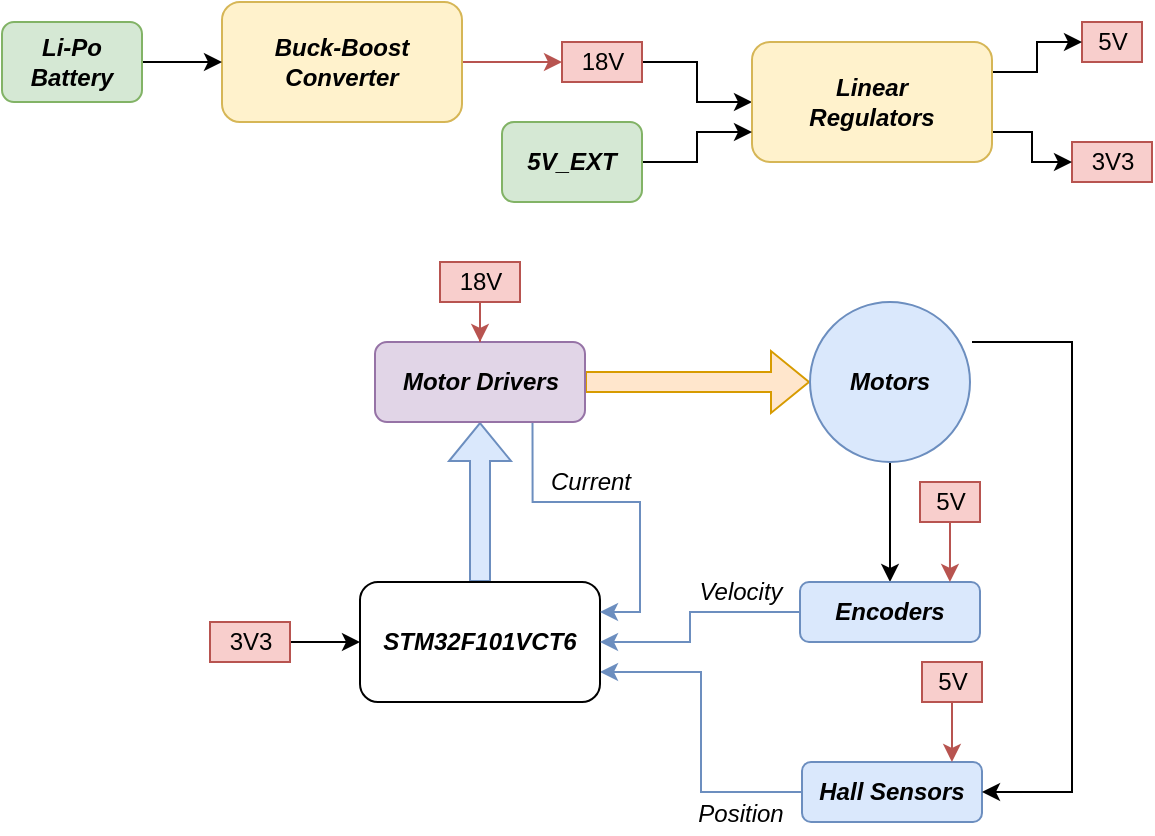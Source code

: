 <mxfile version="19.0.3" type="device"><diagram id="OtpnQ3v5paAXEgL-vGTU" name="Page-1"><mxGraphModel dx="865" dy="541" grid="1" gridSize="10" guides="1" tooltips="1" connect="1" arrows="1" fold="1" page="1" pageScale="1" pageWidth="850" pageHeight="1100" math="0" shadow="0"><root><mxCell id="0"/><mxCell id="1" parent="0"/><mxCell id="BuxOXB9Zte1jvX-gmjv_-124" style="edgeStyle=orthogonalEdgeStyle;rounded=0;orthogonalLoop=1;jettySize=auto;html=1;fillColor=#f8cecc;strokeColor=#b85450;" edge="1" parent="1" source="BuxOXB9Zte1jvX-gmjv_-126"><mxGeometry relative="1" as="geometry"><mxPoint x="290" y="60" as="targetPoint"/></mxGeometry></mxCell><mxCell id="BuxOXB9Zte1jvX-gmjv_-126" value="&lt;i&gt;&lt;b&gt;Buck-Boost Converter&lt;/b&gt;&lt;/i&gt;" style="rounded=1;whiteSpace=wrap;html=1;fillColor=#fff2cc;strokeColor=#d6b656;" vertex="1" parent="1"><mxGeometry x="120" y="30" width="120" height="60" as="geometry"/></mxCell><mxCell id="BuxOXB9Zte1jvX-gmjv_-127" style="edgeStyle=orthogonalEdgeStyle;rounded=0;orthogonalLoop=1;jettySize=auto;html=1;exitX=1;exitY=0.5;exitDx=0;exitDy=0;entryX=0;entryY=0.5;entryDx=0;entryDy=0;" edge="1" parent="1" source="BuxOXB9Zte1jvX-gmjv_-128" target="BuxOXB9Zte1jvX-gmjv_-126"><mxGeometry relative="1" as="geometry"/></mxCell><mxCell id="BuxOXB9Zte1jvX-gmjv_-128" value="&lt;b&gt;&lt;i&gt;Li-Po Battery&lt;/i&gt;&lt;/b&gt;" style="rounded=1;whiteSpace=wrap;html=1;fillColor=#d5e8d4;strokeColor=#82b366;" vertex="1" parent="1"><mxGeometry x="10" y="40" width="70" height="40" as="geometry"/></mxCell><mxCell id="BuxOXB9Zte1jvX-gmjv_-129" value="5V" style="text;html=1;align=center;verticalAlign=middle;resizable=0;points=[];autosize=1;strokeColor=#b85450;fillColor=#f8cecc;" vertex="1" parent="1"><mxGeometry x="550" y="40" width="30" height="20" as="geometry"/></mxCell><mxCell id="BuxOXB9Zte1jvX-gmjv_-142" style="edgeStyle=orthogonalEdgeStyle;rounded=0;orthogonalLoop=1;jettySize=auto;html=1;entryX=0;entryY=0.5;entryDx=0;entryDy=0;" edge="1" parent="1" source="BuxOXB9Zte1jvX-gmjv_-130" target="BuxOXB9Zte1jvX-gmjv_-132"><mxGeometry relative="1" as="geometry"/></mxCell><mxCell id="BuxOXB9Zte1jvX-gmjv_-130" value="18V" style="text;html=1;align=center;verticalAlign=middle;resizable=0;points=[];autosize=1;strokeColor=#b85450;fillColor=#f8cecc;" vertex="1" parent="1"><mxGeometry x="290" y="50" width="40" height="20" as="geometry"/></mxCell><mxCell id="BuxOXB9Zte1jvX-gmjv_-131" value="3V3" style="text;html=1;align=center;verticalAlign=middle;resizable=0;points=[];autosize=1;strokeColor=#b85450;fillColor=#f8cecc;" vertex="1" parent="1"><mxGeometry x="545" y="100" width="40" height="20" as="geometry"/></mxCell><mxCell id="BuxOXB9Zte1jvX-gmjv_-143" style="edgeStyle=orthogonalEdgeStyle;rounded=0;orthogonalLoop=1;jettySize=auto;html=1;exitX=1;exitY=0.75;exitDx=0;exitDy=0;" edge="1" parent="1" source="BuxOXB9Zte1jvX-gmjv_-132" target="BuxOXB9Zte1jvX-gmjv_-131"><mxGeometry relative="1" as="geometry"/></mxCell><mxCell id="BuxOXB9Zte1jvX-gmjv_-144" style="edgeStyle=orthogonalEdgeStyle;rounded=0;orthogonalLoop=1;jettySize=auto;html=1;exitX=1;exitY=0.25;exitDx=0;exitDy=0;" edge="1" parent="1" source="BuxOXB9Zte1jvX-gmjv_-132" target="BuxOXB9Zte1jvX-gmjv_-129"><mxGeometry relative="1" as="geometry"/></mxCell><mxCell id="BuxOXB9Zte1jvX-gmjv_-132" value="&lt;i&gt;&lt;b&gt;Linear &lt;br&gt;Regulators&lt;/b&gt;&lt;/i&gt;" style="rounded=1;whiteSpace=wrap;html=1;fillColor=#fff2cc;strokeColor=#d6b656;" vertex="1" parent="1"><mxGeometry x="385" y="50" width="120" height="60" as="geometry"/></mxCell><mxCell id="BuxOXB9Zte1jvX-gmjv_-141" style="edgeStyle=orthogonalEdgeStyle;rounded=0;orthogonalLoop=1;jettySize=auto;html=1;entryX=0;entryY=0.75;entryDx=0;entryDy=0;" edge="1" parent="1" source="BuxOXB9Zte1jvX-gmjv_-134" target="BuxOXB9Zte1jvX-gmjv_-132"><mxGeometry relative="1" as="geometry"/></mxCell><mxCell id="BuxOXB9Zte1jvX-gmjv_-134" value="&lt;b&gt;&lt;i&gt;5V_EXT&lt;/i&gt;&lt;/b&gt;" style="rounded=1;whiteSpace=wrap;html=1;fillColor=#d5e8d4;strokeColor=#82b366;" vertex="1" parent="1"><mxGeometry x="260" y="90" width="70" height="40" as="geometry"/></mxCell><mxCell id="BuxOXB9Zte1jvX-gmjv_-145" style="edgeStyle=orthogonalEdgeStyle;rounded=0;orthogonalLoop=1;jettySize=auto;html=1;entryX=1;entryY=0.75;entryDx=0;entryDy=0;fillColor=#dae8fc;strokeColor=#6c8ebf;" edge="1" parent="1" source="BuxOXB9Zte1jvX-gmjv_-146" target="BuxOXB9Zte1jvX-gmjv_-148"><mxGeometry relative="1" as="geometry"/></mxCell><mxCell id="BuxOXB9Zte1jvX-gmjv_-146" value="&lt;b&gt;&lt;i&gt;Hall Sensors&lt;/i&gt;&lt;/b&gt;" style="rounded=1;whiteSpace=wrap;html=1;fillColor=#dae8fc;strokeColor=#6c8ebf;" vertex="1" parent="1"><mxGeometry x="410" y="410" width="90" height="30" as="geometry"/></mxCell><mxCell id="BuxOXB9Zte1jvX-gmjv_-147" style="edgeStyle=orthogonalEdgeStyle;rounded=0;orthogonalLoop=1;jettySize=auto;html=1;exitX=0.5;exitY=0;exitDx=0;exitDy=0;entryX=0.5;entryY=1;entryDx=0;entryDy=0;shape=flexArrow;fillColor=#dae8fc;strokeColor=#6c8ebf;" edge="1" parent="1" source="BuxOXB9Zte1jvX-gmjv_-148" target="BuxOXB9Zte1jvX-gmjv_-151"><mxGeometry relative="1" as="geometry"/></mxCell><mxCell id="BuxOXB9Zte1jvX-gmjv_-148" value="&lt;b&gt;&lt;i&gt;STM32F101VCT6&lt;/i&gt;&lt;/b&gt;" style="rounded=1;whiteSpace=wrap;html=1;" vertex="1" parent="1"><mxGeometry x="189" y="320" width="120" height="60" as="geometry"/></mxCell><mxCell id="BuxOXB9Zte1jvX-gmjv_-149" style="edgeStyle=orthogonalEdgeStyle;rounded=0;orthogonalLoop=1;jettySize=auto;html=1;exitX=1;exitY=0.5;exitDx=0;exitDy=0;entryX=0;entryY=0.5;entryDx=0;entryDy=0;shape=flexArrow;fillColor=#ffe6cc;strokeColor=#d79b00;" edge="1" parent="1" source="BuxOXB9Zte1jvX-gmjv_-151" target="BuxOXB9Zte1jvX-gmjv_-154"><mxGeometry relative="1" as="geometry"/></mxCell><mxCell id="BuxOXB9Zte1jvX-gmjv_-150" style="edgeStyle=orthogonalEdgeStyle;rounded=0;orthogonalLoop=1;jettySize=auto;html=1;exitX=0.75;exitY=1;exitDx=0;exitDy=0;entryX=1;entryY=0.25;entryDx=0;entryDy=0;fillColor=#dae8fc;strokeColor=#6c8ebf;" edge="1" parent="1" source="BuxOXB9Zte1jvX-gmjv_-151" target="BuxOXB9Zte1jvX-gmjv_-148"><mxGeometry relative="1" as="geometry"/></mxCell><mxCell id="BuxOXB9Zte1jvX-gmjv_-151" value="&lt;b&gt;&lt;i&gt;Motor Drivers&lt;/i&gt;&lt;/b&gt;" style="rounded=1;whiteSpace=wrap;html=1;fillColor=#e1d5e7;strokeColor=#9673a6;" vertex="1" parent="1"><mxGeometry x="196.5" y="200" width="105" height="40" as="geometry"/></mxCell><mxCell id="BuxOXB9Zte1jvX-gmjv_-152" style="edgeStyle=orthogonalEdgeStyle;rounded=0;orthogonalLoop=1;jettySize=auto;html=1;entryX=0.5;entryY=0;entryDx=0;entryDy=0;" edge="1" parent="1" source="BuxOXB9Zte1jvX-gmjv_-154" target="BuxOXB9Zte1jvX-gmjv_-156"><mxGeometry relative="1" as="geometry"/></mxCell><mxCell id="BuxOXB9Zte1jvX-gmjv_-153" style="edgeStyle=orthogonalEdgeStyle;rounded=0;orthogonalLoop=1;jettySize=auto;html=1;exitX=1;exitY=0.5;exitDx=0;exitDy=0;entryX=1;entryY=0.5;entryDx=0;entryDy=0;" edge="1" parent="1" target="BuxOXB9Zte1jvX-gmjv_-146"><mxGeometry relative="1" as="geometry"><mxPoint x="495.0" y="200" as="sourcePoint"/><Array as="points"><mxPoint x="545" y="200"/><mxPoint x="545" y="425"/></Array></mxGeometry></mxCell><mxCell id="BuxOXB9Zte1jvX-gmjv_-154" value="&lt;b&gt;&lt;i&gt;Motors&lt;/i&gt;&lt;/b&gt;" style="ellipse;whiteSpace=wrap;html=1;aspect=fixed;fillColor=#dae8fc;strokeColor=#6c8ebf;" vertex="1" parent="1"><mxGeometry x="414" y="180" width="80" height="80" as="geometry"/></mxCell><mxCell id="BuxOXB9Zte1jvX-gmjv_-155" style="edgeStyle=orthogonalEdgeStyle;rounded=0;orthogonalLoop=1;jettySize=auto;html=1;entryX=1;entryY=0.5;entryDx=0;entryDy=0;fillColor=#dae8fc;strokeColor=#6c8ebf;" edge="1" parent="1" source="BuxOXB9Zte1jvX-gmjv_-156" target="BuxOXB9Zte1jvX-gmjv_-148"><mxGeometry relative="1" as="geometry"><Array as="points"><mxPoint x="354" y="335"/><mxPoint x="354" y="350"/></Array></mxGeometry></mxCell><mxCell id="BuxOXB9Zte1jvX-gmjv_-156" value="&lt;b&gt;&lt;i&gt;Encoders&lt;/i&gt;&lt;/b&gt;" style="rounded=1;whiteSpace=wrap;html=1;fillColor=#dae8fc;strokeColor=#6c8ebf;" vertex="1" parent="1"><mxGeometry x="409" y="320" width="90" height="30" as="geometry"/></mxCell><mxCell id="BuxOXB9Zte1jvX-gmjv_-157" style="edgeStyle=orthogonalEdgeStyle;rounded=0;orthogonalLoop=1;jettySize=auto;html=1;entryX=0.5;entryY=0;entryDx=0;entryDy=0;fillColor=#f8cecc;strokeColor=#b85450;" edge="1" parent="1" source="BuxOXB9Zte1jvX-gmjv_-158" target="BuxOXB9Zte1jvX-gmjv_-151"><mxGeometry relative="1" as="geometry"/></mxCell><mxCell id="BuxOXB9Zte1jvX-gmjv_-158" value="18V" style="text;html=1;align=center;verticalAlign=middle;resizable=0;points=[];autosize=1;strokeColor=#b85450;fillColor=#f8cecc;" vertex="1" parent="1"><mxGeometry x="229" y="160" width="40" height="20" as="geometry"/></mxCell><mxCell id="BuxOXB9Zte1jvX-gmjv_-159" style="edgeStyle=orthogonalEdgeStyle;rounded=0;orthogonalLoop=1;jettySize=auto;html=1;" edge="1" parent="1" source="BuxOXB9Zte1jvX-gmjv_-160" target="BuxOXB9Zte1jvX-gmjv_-148"><mxGeometry relative="1" as="geometry"/></mxCell><mxCell id="BuxOXB9Zte1jvX-gmjv_-160" value="3V3" style="text;html=1;align=center;verticalAlign=middle;resizable=0;points=[];autosize=1;strokeColor=#b85450;fillColor=#f8cecc;" vertex="1" parent="1"><mxGeometry x="114" y="340" width="40" height="20" as="geometry"/></mxCell><mxCell id="BuxOXB9Zte1jvX-gmjv_-161" style="edgeStyle=orthogonalEdgeStyle;rounded=0;orthogonalLoop=1;jettySize=auto;html=1;entryX=0.833;entryY=0;entryDx=0;entryDy=0;entryPerimeter=0;fillColor=#f8cecc;strokeColor=#b85450;" edge="1" parent="1" source="BuxOXB9Zte1jvX-gmjv_-162" target="BuxOXB9Zte1jvX-gmjv_-156"><mxGeometry relative="1" as="geometry"/></mxCell><mxCell id="BuxOXB9Zte1jvX-gmjv_-162" value="5V" style="text;html=1;align=center;verticalAlign=middle;resizable=0;points=[];autosize=1;strokeColor=#b85450;fillColor=#f8cecc;" vertex="1" parent="1"><mxGeometry x="469" y="270" width="30" height="20" as="geometry"/></mxCell><mxCell id="BuxOXB9Zte1jvX-gmjv_-163" value="&lt;i&gt;Current&lt;/i&gt;" style="text;html=1;align=center;verticalAlign=middle;resizable=0;points=[];autosize=1;strokeColor=none;fillColor=none;" vertex="1" parent="1"><mxGeometry x="274" y="260" width="60" height="20" as="geometry"/></mxCell><mxCell id="BuxOXB9Zte1jvX-gmjv_-164" value="&lt;i&gt;Velocity&lt;/i&gt;" style="text;html=1;align=center;verticalAlign=middle;resizable=0;points=[];autosize=1;strokeColor=none;fillColor=none;" vertex="1" parent="1"><mxGeometry x="349" y="315" width="60" height="20" as="geometry"/></mxCell><mxCell id="BuxOXB9Zte1jvX-gmjv_-165" value="&lt;i&gt;Position&lt;/i&gt;" style="text;html=1;align=center;verticalAlign=middle;resizable=0;points=[];autosize=1;strokeColor=none;fillColor=none;" vertex="1" parent="1"><mxGeometry x="349" y="426" width="60" height="20" as="geometry"/></mxCell><mxCell id="BuxOXB9Zte1jvX-gmjv_-166" style="edgeStyle=orthogonalEdgeStyle;rounded=0;orthogonalLoop=1;jettySize=auto;html=1;entryX=0.833;entryY=0;entryDx=0;entryDy=0;entryPerimeter=0;fillColor=#f8cecc;strokeColor=#b85450;" edge="1" parent="1" source="BuxOXB9Zte1jvX-gmjv_-167"><mxGeometry relative="1" as="geometry"><mxPoint x="484.97" y="410" as="targetPoint"/></mxGeometry></mxCell><mxCell id="BuxOXB9Zte1jvX-gmjv_-167" value="5V" style="text;html=1;align=center;verticalAlign=middle;resizable=0;points=[];autosize=1;strokeColor=#b85450;fillColor=#f8cecc;" vertex="1" parent="1"><mxGeometry x="470" y="360" width="30" height="20" as="geometry"/></mxCell></root></mxGraphModel></diagram></mxfile>
